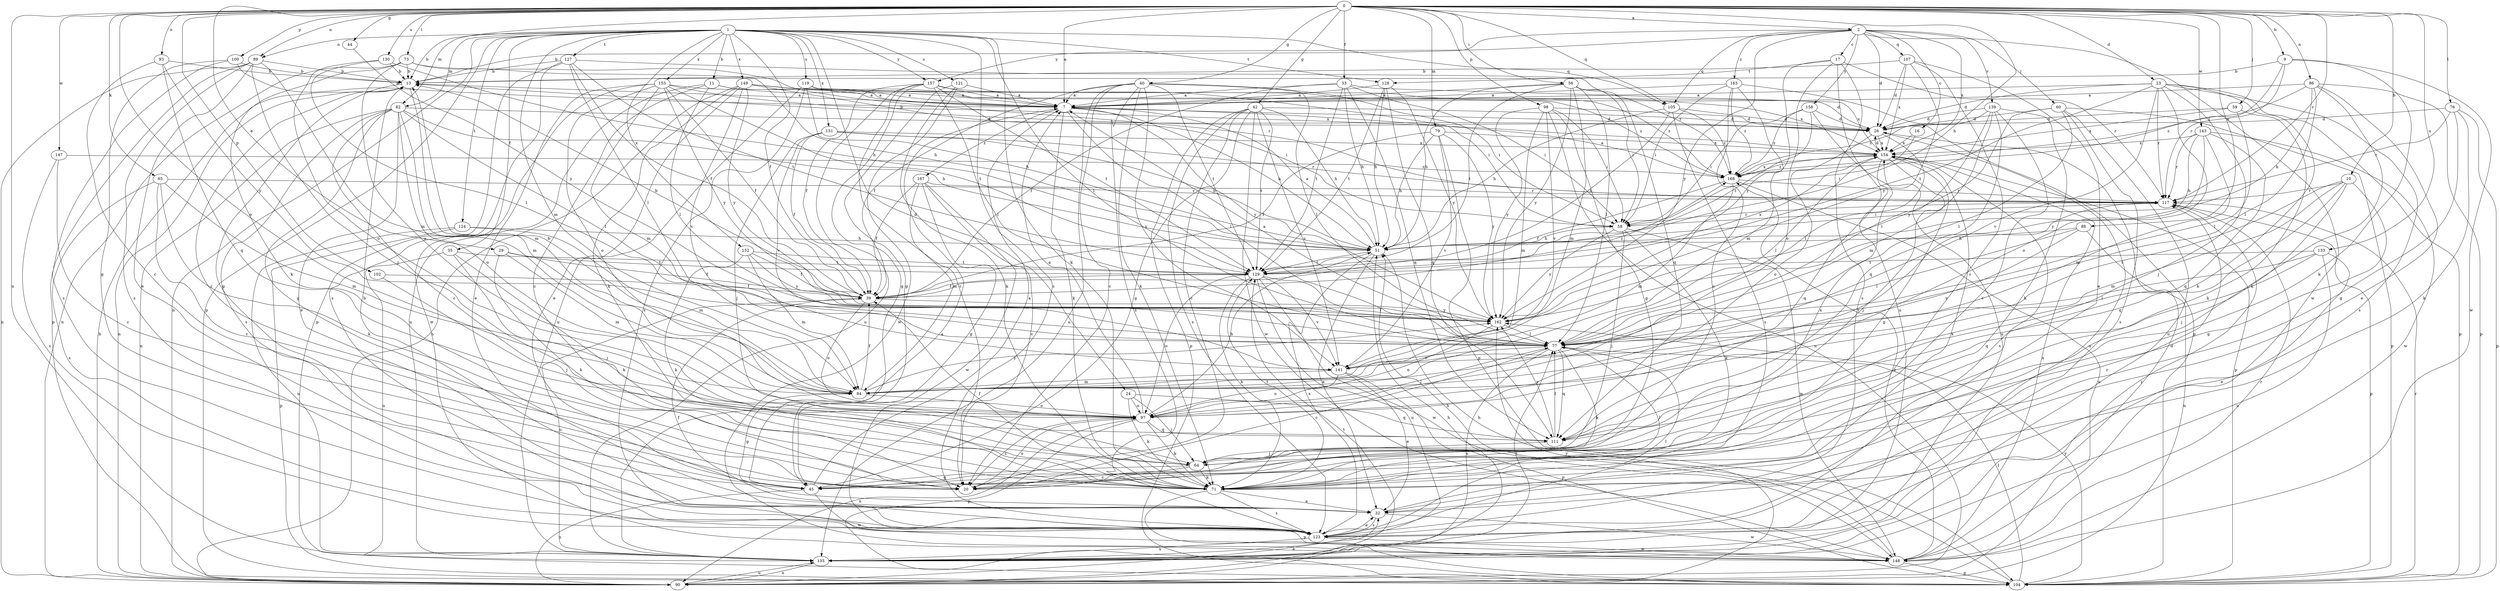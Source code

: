 strict digraph  {
0;
1;
2;
7;
9;
10;
11;
13;
16;
17;
20;
23;
24;
26;
29;
32;
33;
35;
39;
40;
42;
44;
45;
51;
56;
58;
59;
60;
64;
65;
71;
73;
76;
77;
79;
82;
84;
86;
88;
89;
90;
93;
97;
98;
100;
102;
104;
105;
107;
111;
117;
119;
121;
123;
124;
127;
128;
129;
130;
133;
135;
139;
141;
143;
147;
148;
149;
151;
152;
153;
154;
157;
158;
162;
163;
167;
168;
0 -> 2  [label=a];
0 -> 7  [label=a];
0 -> 9  [label=b];
0 -> 10  [label=b];
0 -> 23  [label=d];
0 -> 29  [label=e];
0 -> 33  [label=f];
0 -> 40  [label=g];
0 -> 42  [label=g];
0 -> 44  [label=g];
0 -> 51  [label=h];
0 -> 56  [label=i];
0 -> 59  [label=j];
0 -> 65  [label=k];
0 -> 73  [label=l];
0 -> 76  [label=l];
0 -> 79  [label=m];
0 -> 82  [label=m];
0 -> 86  [label=n];
0 -> 88  [label=n];
0 -> 89  [label=n];
0 -> 93  [label=o];
0 -> 97  [label=o];
0 -> 98  [label=p];
0 -> 100  [label=p];
0 -> 102  [label=p];
0 -> 105  [label=q];
0 -> 117  [label=r];
0 -> 130  [label=u];
0 -> 133  [label=u];
0 -> 135  [label=u];
0 -> 143  [label=w];
0 -> 147  [label=w];
1 -> 11  [label=b];
1 -> 13  [label=b];
1 -> 24  [label=d];
1 -> 35  [label=f];
1 -> 39  [label=f];
1 -> 71  [label=k];
1 -> 77  [label=l];
1 -> 82  [label=m];
1 -> 84  [label=m];
1 -> 89  [label=n];
1 -> 90  [label=n];
1 -> 104  [label=p];
1 -> 105  [label=q];
1 -> 119  [label=s];
1 -> 121  [label=s];
1 -> 123  [label=s];
1 -> 124  [label=t];
1 -> 127  [label=t];
1 -> 128  [label=t];
1 -> 149  [label=x];
1 -> 151  [label=x];
1 -> 152  [label=x];
1 -> 153  [label=x];
1 -> 157  [label=y];
2 -> 13  [label=b];
2 -> 16  [label=c];
2 -> 17  [label=c];
2 -> 26  [label=d];
2 -> 60  [label=j];
2 -> 105  [label=q];
2 -> 107  [label=q];
2 -> 139  [label=v];
2 -> 148  [label=w];
2 -> 154  [label=x];
2 -> 157  [label=y];
2 -> 158  [label=y];
2 -> 162  [label=y];
2 -> 163  [label=z];
7 -> 26  [label=d];
7 -> 51  [label=h];
7 -> 71  [label=k];
7 -> 77  [label=l];
7 -> 162  [label=y];
7 -> 167  [label=z];
9 -> 13  [label=b];
9 -> 71  [label=k];
9 -> 117  [label=r];
9 -> 148  [label=w];
9 -> 168  [label=z];
10 -> 45  [label=g];
10 -> 64  [label=j];
10 -> 77  [label=l];
10 -> 84  [label=m];
10 -> 111  [label=q];
10 -> 117  [label=r];
11 -> 7  [label=a];
11 -> 20  [label=c];
11 -> 26  [label=d];
11 -> 77  [label=l];
11 -> 135  [label=u];
13 -> 7  [label=a];
13 -> 20  [label=c];
13 -> 45  [label=g];
13 -> 84  [label=m];
13 -> 90  [label=n];
16 -> 58  [label=i];
16 -> 154  [label=x];
17 -> 97  [label=o];
17 -> 117  [label=r];
17 -> 123  [label=s];
17 -> 128  [label=t];
17 -> 135  [label=u];
17 -> 162  [label=y];
20 -> 97  [label=o];
23 -> 7  [label=a];
23 -> 26  [label=d];
23 -> 64  [label=j];
23 -> 71  [label=k];
23 -> 97  [label=o];
23 -> 104  [label=p];
23 -> 117  [label=r];
23 -> 123  [label=s];
23 -> 129  [label=t];
23 -> 141  [label=v];
24 -> 64  [label=j];
24 -> 71  [label=k];
24 -> 97  [label=o];
24 -> 111  [label=q];
26 -> 13  [label=b];
26 -> 77  [label=l];
26 -> 97  [label=o];
26 -> 135  [label=u];
26 -> 154  [label=x];
29 -> 39  [label=f];
29 -> 71  [label=k];
29 -> 84  [label=m];
29 -> 129  [label=t];
32 -> 13  [label=b];
32 -> 123  [label=s];
32 -> 148  [label=w];
32 -> 154  [label=x];
33 -> 7  [label=a];
33 -> 39  [label=f];
33 -> 51  [label=h];
33 -> 58  [label=i];
33 -> 111  [label=q];
33 -> 129  [label=t];
33 -> 154  [label=x];
35 -> 64  [label=j];
35 -> 71  [label=k];
35 -> 129  [label=t];
35 -> 135  [label=u];
39 -> 13  [label=b];
39 -> 97  [label=o];
39 -> 135  [label=u];
39 -> 162  [label=y];
39 -> 168  [label=z];
40 -> 7  [label=a];
40 -> 20  [label=c];
40 -> 39  [label=f];
40 -> 58  [label=i];
40 -> 71  [label=k];
40 -> 77  [label=l];
40 -> 123  [label=s];
40 -> 129  [label=t];
40 -> 135  [label=u];
40 -> 141  [label=v];
42 -> 20  [label=c];
42 -> 26  [label=d];
42 -> 45  [label=g];
42 -> 51  [label=h];
42 -> 104  [label=p];
42 -> 123  [label=s];
42 -> 129  [label=t];
42 -> 141  [label=v];
42 -> 148  [label=w];
44 -> 162  [label=y];
45 -> 7  [label=a];
45 -> 90  [label=n];
45 -> 148  [label=w];
51 -> 7  [label=a];
51 -> 32  [label=e];
51 -> 123  [label=s];
51 -> 129  [label=t];
56 -> 7  [label=a];
56 -> 51  [label=h];
56 -> 58  [label=i];
56 -> 77  [label=l];
56 -> 84  [label=m];
56 -> 111  [label=q];
56 -> 129  [label=t];
56 -> 162  [label=y];
58 -> 51  [label=h];
58 -> 64  [label=j];
58 -> 71  [label=k];
58 -> 117  [label=r];
58 -> 148  [label=w];
58 -> 162  [label=y];
59 -> 26  [label=d];
59 -> 71  [label=k];
59 -> 77  [label=l];
59 -> 154  [label=x];
60 -> 26  [label=d];
60 -> 77  [label=l];
60 -> 104  [label=p];
60 -> 123  [label=s];
60 -> 135  [label=u];
60 -> 162  [label=y];
64 -> 20  [label=c];
64 -> 45  [label=g];
64 -> 71  [label=k];
64 -> 154  [label=x];
65 -> 20  [label=c];
65 -> 71  [label=k];
65 -> 84  [label=m];
65 -> 117  [label=r];
65 -> 123  [label=s];
71 -> 32  [label=e];
71 -> 39  [label=f];
71 -> 77  [label=l];
71 -> 104  [label=p];
71 -> 123  [label=s];
71 -> 129  [label=t];
73 -> 13  [label=b];
73 -> 51  [label=h];
73 -> 71  [label=k];
73 -> 90  [label=n];
73 -> 97  [label=o];
73 -> 117  [label=r];
76 -> 26  [label=d];
76 -> 45  [label=g];
76 -> 71  [label=k];
76 -> 104  [label=p];
76 -> 117  [label=r];
77 -> 7  [label=a];
77 -> 20  [label=c];
77 -> 71  [label=k];
77 -> 111  [label=q];
77 -> 135  [label=u];
77 -> 141  [label=v];
79 -> 39  [label=f];
79 -> 51  [label=h];
79 -> 104  [label=p];
79 -> 141  [label=v];
79 -> 154  [label=x];
79 -> 162  [label=y];
82 -> 20  [label=c];
82 -> 26  [label=d];
82 -> 32  [label=e];
82 -> 45  [label=g];
82 -> 51  [label=h];
82 -> 77  [label=l];
82 -> 84  [label=m];
82 -> 90  [label=n];
82 -> 97  [label=o];
82 -> 123  [label=s];
84 -> 13  [label=b];
84 -> 39  [label=f];
84 -> 45  [label=g];
84 -> 97  [label=o];
84 -> 162  [label=y];
86 -> 7  [label=a];
86 -> 32  [label=e];
86 -> 51  [label=h];
86 -> 71  [label=k];
86 -> 77  [label=l];
86 -> 104  [label=p];
86 -> 168  [label=z];
88 -> 51  [label=h];
88 -> 77  [label=l];
88 -> 90  [label=n];
88 -> 141  [label=v];
89 -> 13  [label=b];
89 -> 32  [label=e];
89 -> 64  [label=j];
89 -> 84  [label=m];
89 -> 90  [label=n];
89 -> 104  [label=p];
89 -> 123  [label=s];
90 -> 13  [label=b];
90 -> 32  [label=e];
90 -> 51  [label=h];
90 -> 129  [label=t];
90 -> 135  [label=u];
90 -> 162  [label=y];
93 -> 13  [label=b];
93 -> 20  [label=c];
93 -> 111  [label=q];
93 -> 162  [label=y];
97 -> 7  [label=a];
97 -> 20  [label=c];
97 -> 51  [label=h];
97 -> 71  [label=k];
97 -> 77  [label=l];
97 -> 90  [label=n];
97 -> 104  [label=p];
97 -> 111  [label=q];
97 -> 117  [label=r];
98 -> 26  [label=d];
98 -> 45  [label=g];
98 -> 58  [label=i];
98 -> 84  [label=m];
98 -> 90  [label=n];
98 -> 141  [label=v];
98 -> 162  [label=y];
100 -> 7  [label=a];
100 -> 13  [label=b];
100 -> 45  [label=g];
100 -> 123  [label=s];
102 -> 39  [label=f];
102 -> 64  [label=j];
104 -> 51  [label=h];
104 -> 77  [label=l];
104 -> 117  [label=r];
104 -> 162  [label=y];
105 -> 26  [label=d];
105 -> 51  [label=h];
105 -> 123  [label=s];
105 -> 129  [label=t];
105 -> 168  [label=z];
107 -> 13  [label=b];
107 -> 20  [label=c];
107 -> 26  [label=d];
107 -> 32  [label=e];
107 -> 154  [label=x];
107 -> 162  [label=y];
111 -> 64  [label=j];
111 -> 77  [label=l];
111 -> 162  [label=y];
117 -> 58  [label=i];
117 -> 104  [label=p];
119 -> 7  [label=a];
119 -> 51  [label=h];
119 -> 123  [label=s];
119 -> 135  [label=u];
119 -> 154  [label=x];
119 -> 168  [label=z];
121 -> 7  [label=a];
121 -> 45  [label=g];
121 -> 71  [label=k];
121 -> 148  [label=w];
123 -> 32  [label=e];
123 -> 39  [label=f];
123 -> 77  [label=l];
123 -> 117  [label=r];
123 -> 135  [label=u];
123 -> 148  [label=w];
124 -> 51  [label=h];
124 -> 84  [label=m];
124 -> 104  [label=p];
124 -> 135  [label=u];
127 -> 13  [label=b];
127 -> 39  [label=f];
127 -> 77  [label=l];
127 -> 104  [label=p];
127 -> 123  [label=s];
127 -> 129  [label=t];
127 -> 168  [label=z];
128 -> 7  [label=a];
128 -> 51  [label=h];
128 -> 111  [label=q];
128 -> 129  [label=t];
128 -> 162  [label=y];
129 -> 39  [label=f];
129 -> 71  [label=k];
129 -> 77  [label=l];
129 -> 97  [label=o];
129 -> 135  [label=u];
129 -> 141  [label=v];
129 -> 148  [label=w];
129 -> 154  [label=x];
130 -> 13  [label=b];
130 -> 51  [label=h];
130 -> 77  [label=l];
130 -> 97  [label=o];
133 -> 32  [label=e];
133 -> 77  [label=l];
133 -> 111  [label=q];
133 -> 129  [label=t];
133 -> 135  [label=u];
135 -> 7  [label=a];
135 -> 77  [label=l];
135 -> 90  [label=n];
135 -> 117  [label=r];
139 -> 20  [label=c];
139 -> 26  [label=d];
139 -> 71  [label=k];
139 -> 77  [label=l];
139 -> 84  [label=m];
139 -> 111  [label=q];
139 -> 168  [label=z];
141 -> 32  [label=e];
141 -> 84  [label=m];
141 -> 97  [label=o];
141 -> 104  [label=p];
143 -> 51  [label=h];
143 -> 84  [label=m];
143 -> 111  [label=q];
143 -> 117  [label=r];
143 -> 148  [label=w];
143 -> 154  [label=x];
143 -> 162  [label=y];
147 -> 20  [label=c];
147 -> 123  [label=s];
147 -> 168  [label=z];
148 -> 26  [label=d];
148 -> 51  [label=h];
148 -> 104  [label=p];
148 -> 117  [label=r];
148 -> 154  [label=x];
148 -> 168  [label=z];
149 -> 7  [label=a];
149 -> 32  [label=e];
149 -> 58  [label=i];
149 -> 71  [label=k];
149 -> 90  [label=n];
149 -> 141  [label=v];
149 -> 162  [label=y];
149 -> 168  [label=z];
151 -> 39  [label=f];
151 -> 51  [label=h];
151 -> 64  [label=j];
151 -> 117  [label=r];
151 -> 141  [label=v];
151 -> 154  [label=x];
152 -> 39  [label=f];
152 -> 71  [label=k];
152 -> 84  [label=m];
152 -> 129  [label=t];
152 -> 162  [label=y];
153 -> 7  [label=a];
153 -> 32  [label=e];
153 -> 39  [label=f];
153 -> 84  [label=m];
153 -> 97  [label=o];
153 -> 129  [label=t];
153 -> 148  [label=w];
153 -> 154  [label=x];
153 -> 162  [label=y];
154 -> 26  [label=d];
154 -> 45  [label=g];
154 -> 64  [label=j];
154 -> 77  [label=l];
154 -> 104  [label=p];
154 -> 111  [label=q];
154 -> 123  [label=s];
154 -> 168  [label=z];
157 -> 7  [label=a];
157 -> 20  [label=c];
157 -> 39  [label=f];
157 -> 45  [label=g];
157 -> 58  [label=i];
157 -> 77  [label=l];
157 -> 129  [label=t];
157 -> 135  [label=u];
158 -> 26  [label=d];
158 -> 58  [label=i];
158 -> 129  [label=t];
158 -> 135  [label=u];
158 -> 168  [label=z];
162 -> 77  [label=l];
162 -> 97  [label=o];
163 -> 7  [label=a];
163 -> 20  [label=c];
163 -> 58  [label=i];
163 -> 84  [label=m];
163 -> 104  [label=p];
163 -> 168  [label=z];
167 -> 20  [label=c];
167 -> 39  [label=f];
167 -> 45  [label=g];
167 -> 84  [label=m];
167 -> 117  [label=r];
167 -> 148  [label=w];
168 -> 7  [label=a];
168 -> 39  [label=f];
168 -> 84  [label=m];
168 -> 90  [label=n];
168 -> 117  [label=r];
168 -> 154  [label=x];
}
